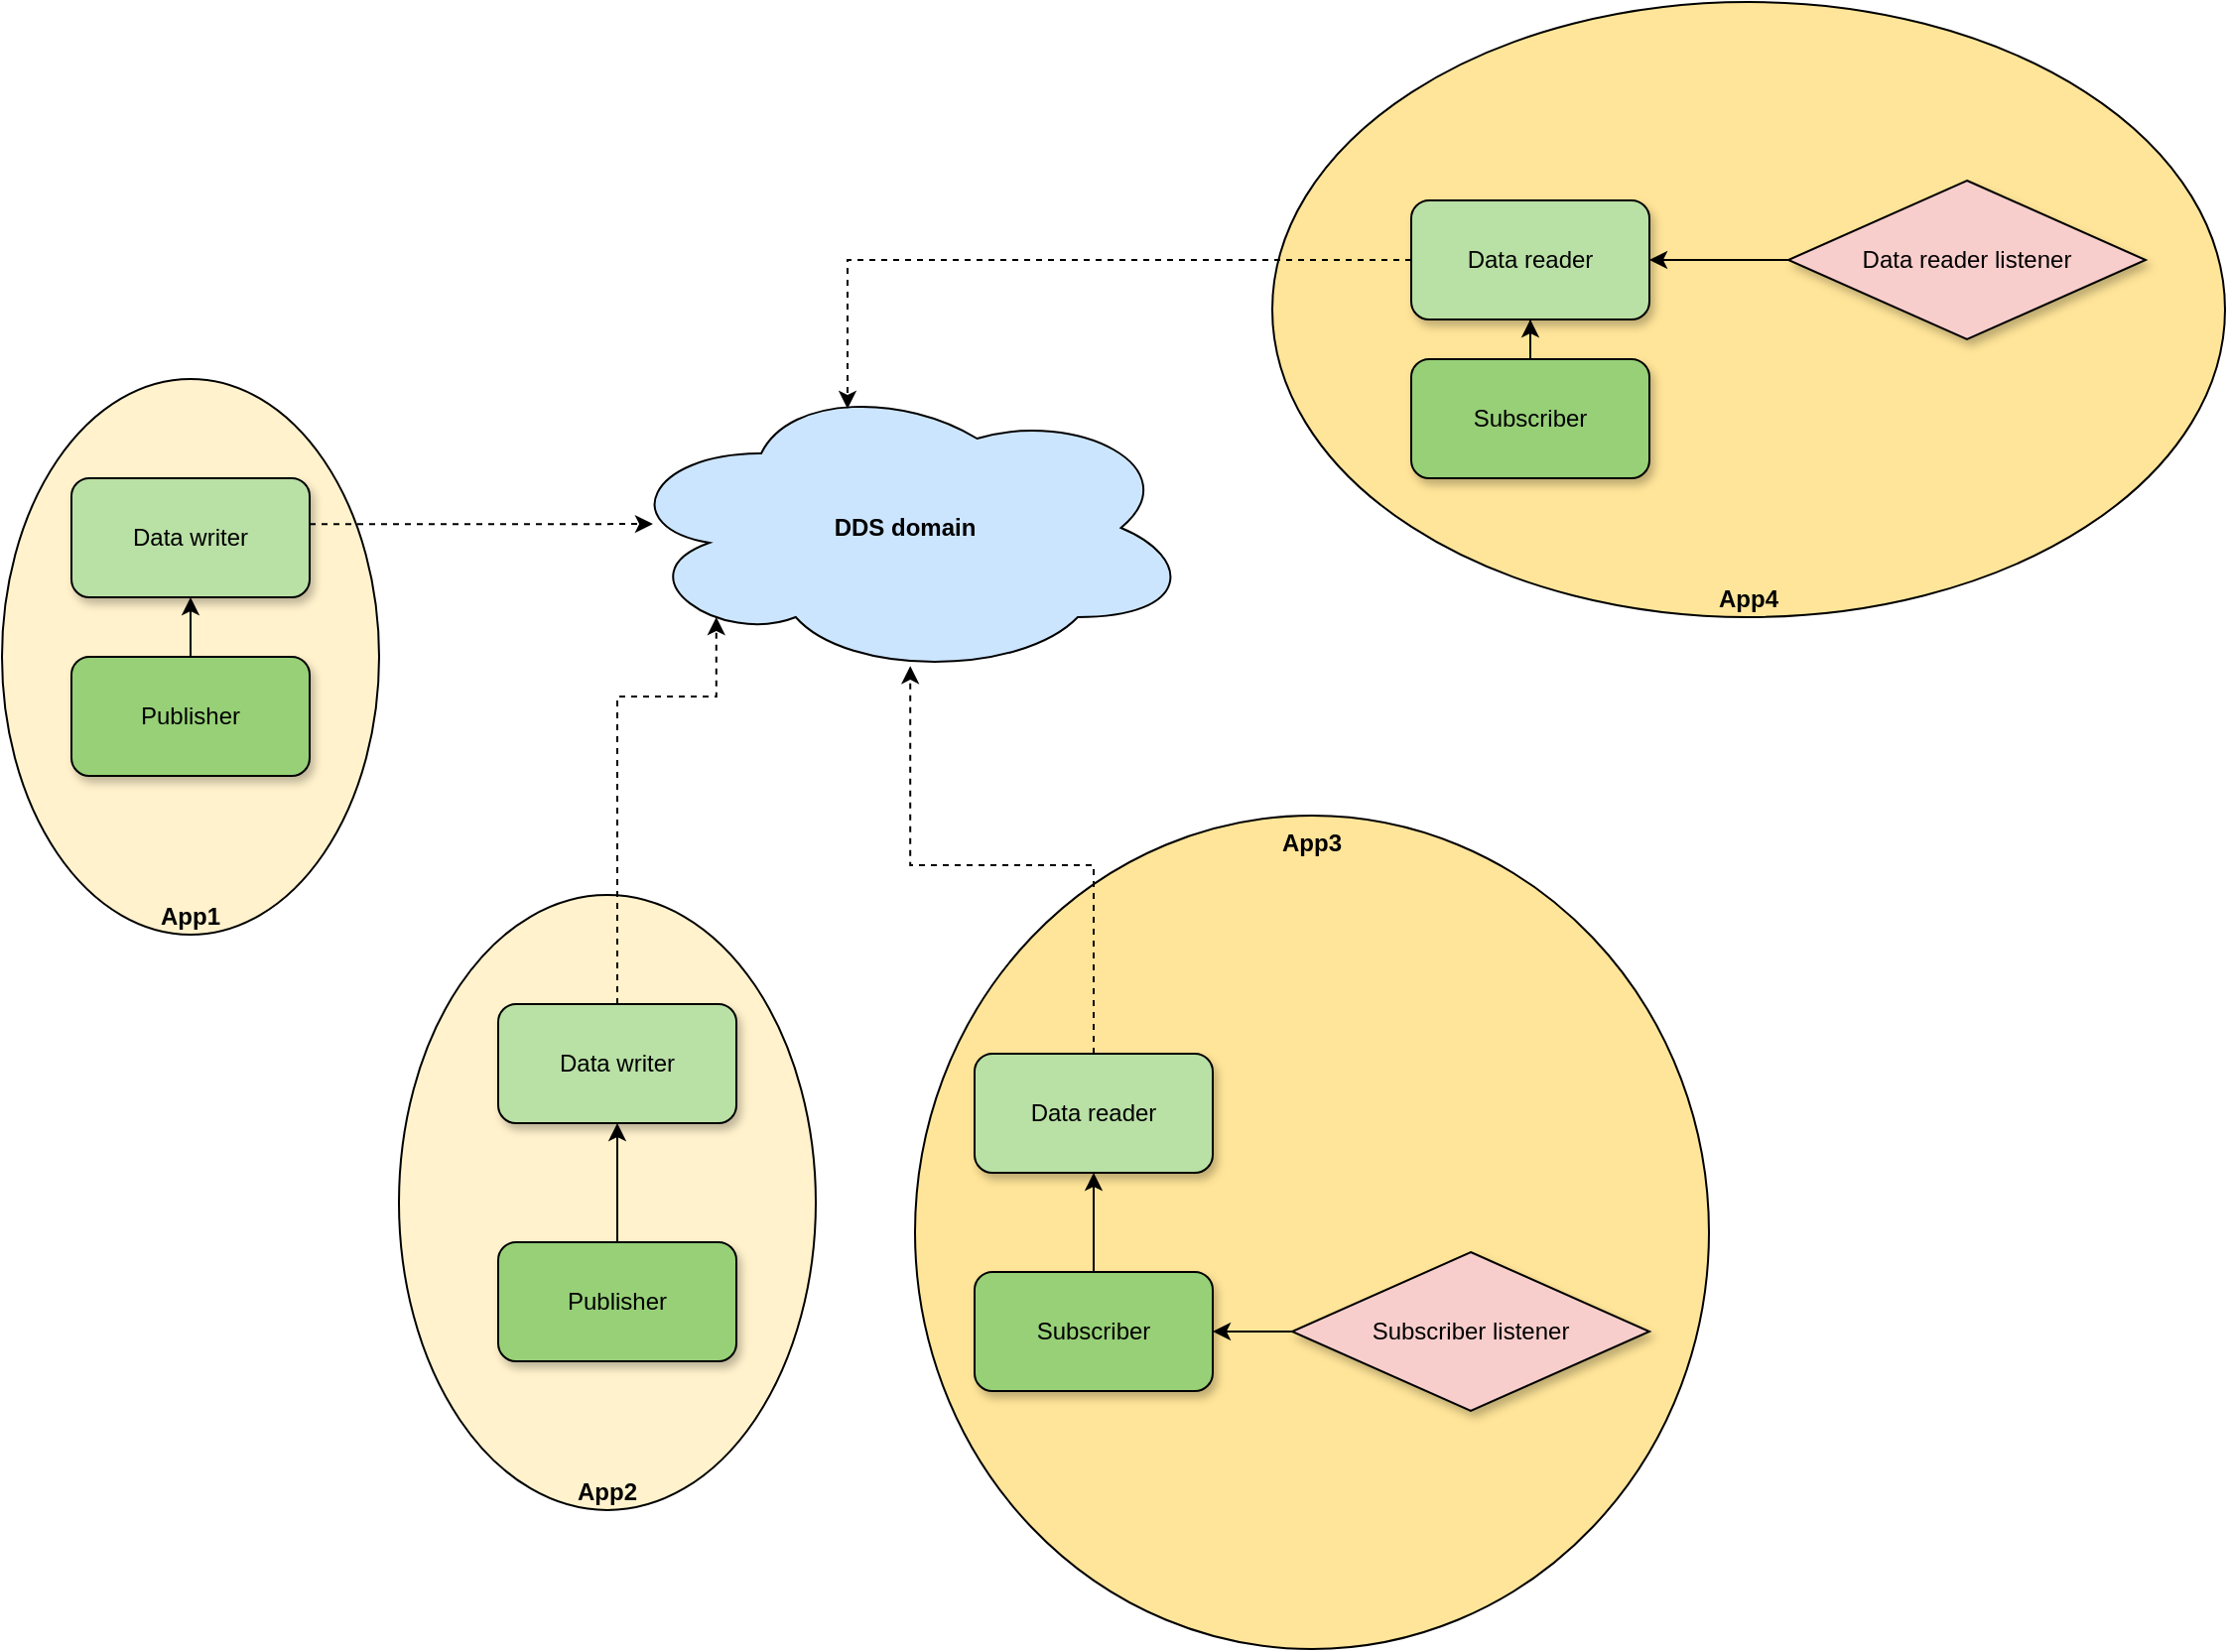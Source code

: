 <mxfile version="20.3.6" type="device"><diagram id="N4qMRPNuTujk9smE9VC3" name="Application-example"><mxGraphModel dx="1631" dy="1568" grid="1" gridSize="10" guides="1" tooltips="1" connect="1" arrows="1" fold="1" page="1" pageScale="1" pageWidth="850" pageHeight="1100" math="0" shadow="0"><root><mxCell id="0"/><mxCell id="1" parent="0"/><mxCell id="l9jl2FEzKWp1RFaF3Cmi-1" value="&lt;b&gt;DDS domain&lt;/b&gt;" style="ellipse;shape=cloud;whiteSpace=wrap;html=1;fillColor=#CCE5FF;" vertex="1" parent="1"><mxGeometry x="220" y="10" width="290" height="150" as="geometry"/></mxCell><mxCell id="l9jl2FEzKWp1RFaF3Cmi-6" value="&lt;b&gt;App1&lt;/b&gt;" style="ellipse;whiteSpace=wrap;html=1;verticalAlign=bottom;fillColor=#FFF2CC;" vertex="1" parent="1"><mxGeometry x="-90" y="10" width="190" height="280" as="geometry"/></mxCell><mxCell id="l9jl2FEzKWp1RFaF3Cmi-7" value="&lt;b&gt;App2&lt;/b&gt;" style="ellipse;whiteSpace=wrap;html=1;verticalAlign=bottom;fillColor=#FFF2CC;" vertex="1" parent="1"><mxGeometry x="110" y="270" width="210" height="310" as="geometry"/></mxCell><mxCell id="l9jl2FEzKWp1RFaF3Cmi-8" value="&lt;b&gt;App3&lt;/b&gt;" style="ellipse;whiteSpace=wrap;html=1;verticalAlign=top;fillColor=#FFE599;" vertex="1" parent="1"><mxGeometry x="370" y="230" width="400" height="420" as="geometry"/></mxCell><mxCell id="l9jl2FEzKWp1RFaF3Cmi-9" value="&lt;b&gt;App4&lt;/b&gt;" style="ellipse;whiteSpace=wrap;html=1;verticalAlign=bottom;fillColor=#FFE599;" vertex="1" parent="1"><mxGeometry x="550" y="-180" width="480" height="310" as="geometry"/></mxCell><mxCell id="l9jl2FEzKWp1RFaF3Cmi-18" style="edgeStyle=orthogonalEdgeStyle;rounded=0;orthogonalLoop=1;jettySize=auto;html=1;entryX=1;entryY=0.5;entryDx=0;entryDy=0;" edge="1" parent="1" source="l9jl2FEzKWp1RFaF3Cmi-10" target="l9jl2FEzKWp1RFaF3Cmi-13"><mxGeometry relative="1" as="geometry"><mxPoint x="530" y="480" as="targetPoint"/></mxGeometry></mxCell><mxCell id="l9jl2FEzKWp1RFaF3Cmi-10" value="Subscriber listener" style="rhombus;whiteSpace=wrap;html=1;strokeColor=#000000;fillColor=#F8CECC;shadow=1;" vertex="1" parent="1"><mxGeometry x="560" y="450" width="180" height="80" as="geometry"/></mxCell><mxCell id="l9jl2FEzKWp1RFaF3Cmi-17" style="edgeStyle=orthogonalEdgeStyle;rounded=0;orthogonalLoop=1;jettySize=auto;html=1;" edge="1" parent="1" source="l9jl2FEzKWp1RFaF3Cmi-11" target="l9jl2FEzKWp1RFaF3Cmi-12"><mxGeometry relative="1" as="geometry"/></mxCell><mxCell id="l9jl2FEzKWp1RFaF3Cmi-11" value="Data reader listener" style="rhombus;whiteSpace=wrap;html=1;fillColor=#F8CECC;shadow=1;" vertex="1" parent="1"><mxGeometry x="810" y="-90" width="180" height="80" as="geometry"/></mxCell><mxCell id="l9jl2FEzKWp1RFaF3Cmi-35" style="edgeStyle=orthogonalEdgeStyle;rounded=0;orthogonalLoop=1;jettySize=auto;html=1;exitX=0;exitY=0.5;exitDx=0;exitDy=0;entryX=0.4;entryY=0.1;entryDx=0;entryDy=0;entryPerimeter=0;dashed=1;fontColor=none;" edge="1" parent="1" source="l9jl2FEzKWp1RFaF3Cmi-12" target="l9jl2FEzKWp1RFaF3Cmi-1"><mxGeometry relative="1" as="geometry"/></mxCell><mxCell id="l9jl2FEzKWp1RFaF3Cmi-12" value="Data reader" style="rounded=1;whiteSpace=wrap;html=1;fillColor=#B9E0A5;shadow=1;" vertex="1" parent="1"><mxGeometry x="620" y="-80" width="120" height="60" as="geometry"/></mxCell><mxCell id="l9jl2FEzKWp1RFaF3Cmi-21" style="edgeStyle=orthogonalEdgeStyle;rounded=0;orthogonalLoop=1;jettySize=auto;html=1;exitX=0.5;exitY=0;exitDx=0;exitDy=0;entryX=0.5;entryY=1;entryDx=0;entryDy=0;entryPerimeter=0;" edge="1" parent="1" source="l9jl2FEzKWp1RFaF3Cmi-13" target="l9jl2FEzKWp1RFaF3Cmi-25"><mxGeometry relative="1" as="geometry"/></mxCell><mxCell id="l9jl2FEzKWp1RFaF3Cmi-13" value="Subscriber" style="rounded=1;whiteSpace=wrap;html=1;fillColor=#97D077;shadow=1;" vertex="1" parent="1"><mxGeometry x="400" y="460" width="120" height="60" as="geometry"/></mxCell><mxCell id="l9jl2FEzKWp1RFaF3Cmi-22" style="edgeStyle=orthogonalEdgeStyle;rounded=0;orthogonalLoop=1;jettySize=auto;html=1;exitX=0.5;exitY=0;exitDx=0;exitDy=0;entryX=0.5;entryY=1;entryDx=0;entryDy=0;" edge="1" parent="1" source="l9jl2FEzKWp1RFaF3Cmi-14" target="l9jl2FEzKWp1RFaF3Cmi-28"><mxGeometry relative="1" as="geometry"/></mxCell><mxCell id="l9jl2FEzKWp1RFaF3Cmi-14" value="Publisher" style="rounded=1;whiteSpace=wrap;html=1;fillColor=#97D077;shadow=1;" vertex="1" parent="1"><mxGeometry x="160" y="445" width="120" height="60" as="geometry"/></mxCell><mxCell id="l9jl2FEzKWp1RFaF3Cmi-23" style="edgeStyle=orthogonalEdgeStyle;rounded=0;orthogonalLoop=1;jettySize=auto;html=1;entryX=0.5;entryY=1;entryDx=0;entryDy=0;" edge="1" parent="1" source="l9jl2FEzKWp1RFaF3Cmi-16" target="l9jl2FEzKWp1RFaF3Cmi-29"><mxGeometry relative="1" as="geometry"/></mxCell><mxCell id="l9jl2FEzKWp1RFaF3Cmi-16" value="Publisher" style="rounded=1;whiteSpace=wrap;html=1;fillColor=#97D077;shadow=1;" vertex="1" parent="1"><mxGeometry x="-55" y="150" width="120" height="60" as="geometry"/></mxCell><mxCell id="l9jl2FEzKWp1RFaF3Cmi-27" style="edgeStyle=orthogonalEdgeStyle;rounded=0;orthogonalLoop=1;jettySize=auto;html=1;exitX=0.5;exitY=0;exitDx=0;exitDy=0;" edge="1" parent="1" source="l9jl2FEzKWp1RFaF3Cmi-24" target="l9jl2FEzKWp1RFaF3Cmi-12"><mxGeometry relative="1" as="geometry"/></mxCell><mxCell id="l9jl2FEzKWp1RFaF3Cmi-24" value="Subscriber" style="rounded=1;whiteSpace=wrap;html=1;fillColor=#97D077;shadow=1;" vertex="1" parent="1"><mxGeometry x="620" width="120" height="60" as="geometry"/></mxCell><mxCell id="l9jl2FEzKWp1RFaF3Cmi-34" style="edgeStyle=orthogonalEdgeStyle;rounded=0;orthogonalLoop=1;jettySize=auto;html=1;dashed=1;fontColor=none;entryX=0.509;entryY=0.964;entryDx=0;entryDy=0;entryPerimeter=0;" edge="1" parent="1" source="l9jl2FEzKWp1RFaF3Cmi-25" target="l9jl2FEzKWp1RFaF3Cmi-1"><mxGeometry relative="1" as="geometry"><mxPoint x="360" y="160" as="targetPoint"/></mxGeometry></mxCell><mxCell id="l9jl2FEzKWp1RFaF3Cmi-25" value="Data reader" style="rounded=1;whiteSpace=wrap;html=1;fillColor=#B9E0A5;shadow=1;" vertex="1" parent="1"><mxGeometry x="400" y="350" width="120" height="60" as="geometry"/></mxCell><mxCell id="l9jl2FEzKWp1RFaF3Cmi-33" style="edgeStyle=orthogonalEdgeStyle;rounded=0;orthogonalLoop=1;jettySize=auto;html=1;entryX=0.172;entryY=0.8;entryDx=0;entryDy=0;entryPerimeter=0;dashed=1;fontColor=none;" edge="1" parent="1" source="l9jl2FEzKWp1RFaF3Cmi-28" target="l9jl2FEzKWp1RFaF3Cmi-1"><mxGeometry relative="1" as="geometry"><Array as="points"><mxPoint x="220" y="170"/><mxPoint x="270" y="170"/></Array></mxGeometry></mxCell><mxCell id="l9jl2FEzKWp1RFaF3Cmi-28" value="Data writer" style="rounded=1;whiteSpace=wrap;html=1;fillColor=#B9E0A5;shadow=1;" vertex="1" parent="1"><mxGeometry x="160" y="325" width="120" height="60" as="geometry"/></mxCell><mxCell id="l9jl2FEzKWp1RFaF3Cmi-30" style="edgeStyle=orthogonalEdgeStyle;rounded=0;orthogonalLoop=1;jettySize=auto;html=1;entryX=0.062;entryY=0.487;entryDx=0;entryDy=0;entryPerimeter=0;fontColor=none;noLabel=1;dashed=1;" edge="1" parent="1" source="l9jl2FEzKWp1RFaF3Cmi-29" target="l9jl2FEzKWp1RFaF3Cmi-1"><mxGeometry relative="1" as="geometry"><Array as="points"><mxPoint x="140" y="83"/></Array></mxGeometry></mxCell><mxCell id="l9jl2FEzKWp1RFaF3Cmi-29" value="Data writer" style="rounded=1;whiteSpace=wrap;html=1;fillColor=#B9E0A5;shadow=1;" vertex="1" parent="1"><mxGeometry x="-55" y="60" width="120" height="60" as="geometry"/></mxCell></root></mxGraphModel></diagram></mxfile>